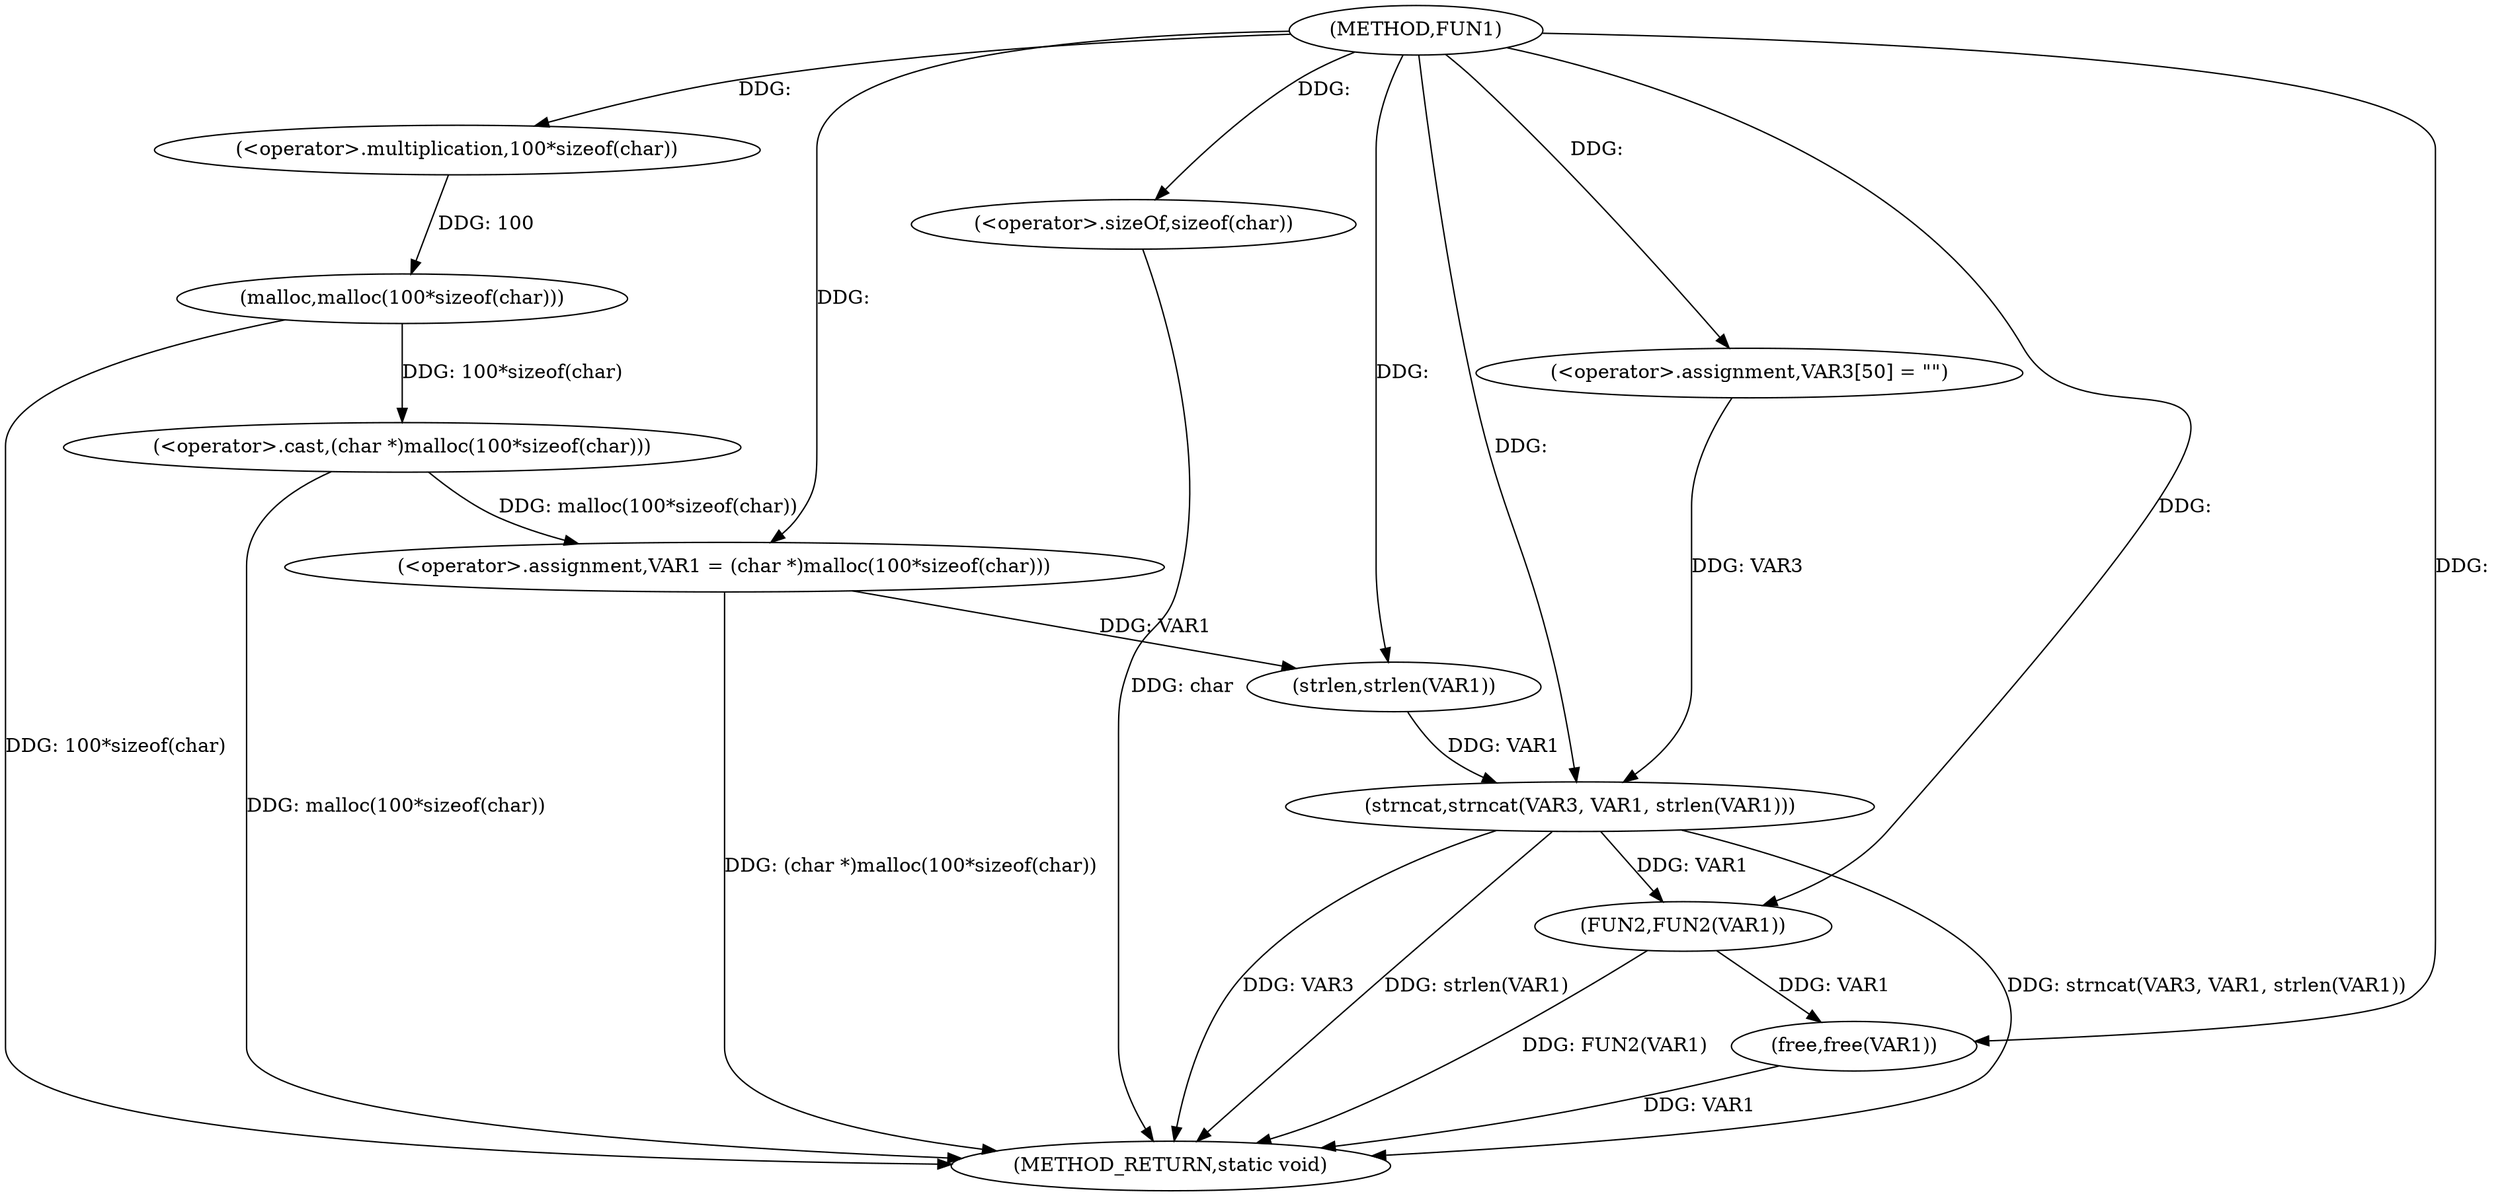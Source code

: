 digraph FUN1 {  
"1000100" [label = "(METHOD,FUN1)" ]
"1000128" [label = "(METHOD_RETURN,static void)" ]
"1000103" [label = "(<operator>.assignment,VAR1 = (char *)malloc(100*sizeof(char)))" ]
"1000105" [label = "(<operator>.cast,(char *)malloc(100*sizeof(char)))" ]
"1000107" [label = "(malloc,malloc(100*sizeof(char)))" ]
"1000108" [label = "(<operator>.multiplication,100*sizeof(char))" ]
"1000110" [label = "(<operator>.sizeOf,sizeof(char))" ]
"1000116" [label = "(<operator>.assignment,VAR3[50] = \"\")" ]
"1000119" [label = "(strncat,strncat(VAR3, VAR1, strlen(VAR1)))" ]
"1000122" [label = "(strlen,strlen(VAR1))" ]
"1000124" [label = "(FUN2,FUN2(VAR1))" ]
"1000126" [label = "(free,free(VAR1))" ]
  "1000107" -> "1000128"  [ label = "DDG: 100*sizeof(char)"] 
  "1000105" -> "1000128"  [ label = "DDG: malloc(100*sizeof(char))"] 
  "1000103" -> "1000128"  [ label = "DDG: (char *)malloc(100*sizeof(char))"] 
  "1000126" -> "1000128"  [ label = "DDG: VAR1"] 
  "1000119" -> "1000128"  [ label = "DDG: strlen(VAR1)"] 
  "1000119" -> "1000128"  [ label = "DDG: strncat(VAR3, VAR1, strlen(VAR1))"] 
  "1000124" -> "1000128"  [ label = "DDG: FUN2(VAR1)"] 
  "1000119" -> "1000128"  [ label = "DDG: VAR3"] 
  "1000110" -> "1000128"  [ label = "DDG: char"] 
  "1000105" -> "1000103"  [ label = "DDG: malloc(100*sizeof(char))"] 
  "1000100" -> "1000103"  [ label = "DDG: "] 
  "1000107" -> "1000105"  [ label = "DDG: 100*sizeof(char)"] 
  "1000108" -> "1000107"  [ label = "DDG: 100"] 
  "1000100" -> "1000108"  [ label = "DDG: "] 
  "1000100" -> "1000110"  [ label = "DDG: "] 
  "1000100" -> "1000116"  [ label = "DDG: "] 
  "1000116" -> "1000119"  [ label = "DDG: VAR3"] 
  "1000100" -> "1000119"  [ label = "DDG: "] 
  "1000122" -> "1000119"  [ label = "DDG: VAR1"] 
  "1000103" -> "1000122"  [ label = "DDG: VAR1"] 
  "1000100" -> "1000122"  [ label = "DDG: "] 
  "1000119" -> "1000124"  [ label = "DDG: VAR1"] 
  "1000100" -> "1000124"  [ label = "DDG: "] 
  "1000124" -> "1000126"  [ label = "DDG: VAR1"] 
  "1000100" -> "1000126"  [ label = "DDG: "] 
}
